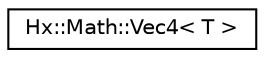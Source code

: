 digraph "Graphical Class Hierarchy"
{
  edge [fontname="Helvetica",fontsize="10",labelfontname="Helvetica",labelfontsize="10"];
  node [fontname="Helvetica",fontsize="10",shape=record];
  rankdir="LR";
  Node0 [label="Hx::Math::Vec4\< T \>",height=0.2,width=0.4,color="black", fillcolor="white", style="filled",URL="$structHx_1_1Math_1_1Vec4.html"];
}
